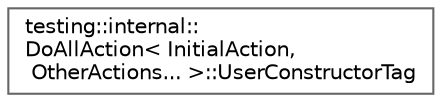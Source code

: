 digraph "Graphical Class Hierarchy"
{
 // LATEX_PDF_SIZE
  bgcolor="transparent";
  edge [fontname=Helvetica,fontsize=10,labelfontname=Helvetica,labelfontsize=10];
  node [fontname=Helvetica,fontsize=10,shape=box,height=0.2,width=0.4];
  rankdir="LR";
  Node0 [id="Node000000",label="testing::internal::\lDoAllAction\< InitialAction,\l OtherActions... \>::UserConstructorTag",height=0.2,width=0.4,color="grey40", fillcolor="white", style="filled",URL="$structtesting_1_1internal_1_1DoAllAction_3_01InitialAction_00_01OtherActions_8_8_8_01_4_1_1UserConstructorTag.html",tooltip=" "];
}
